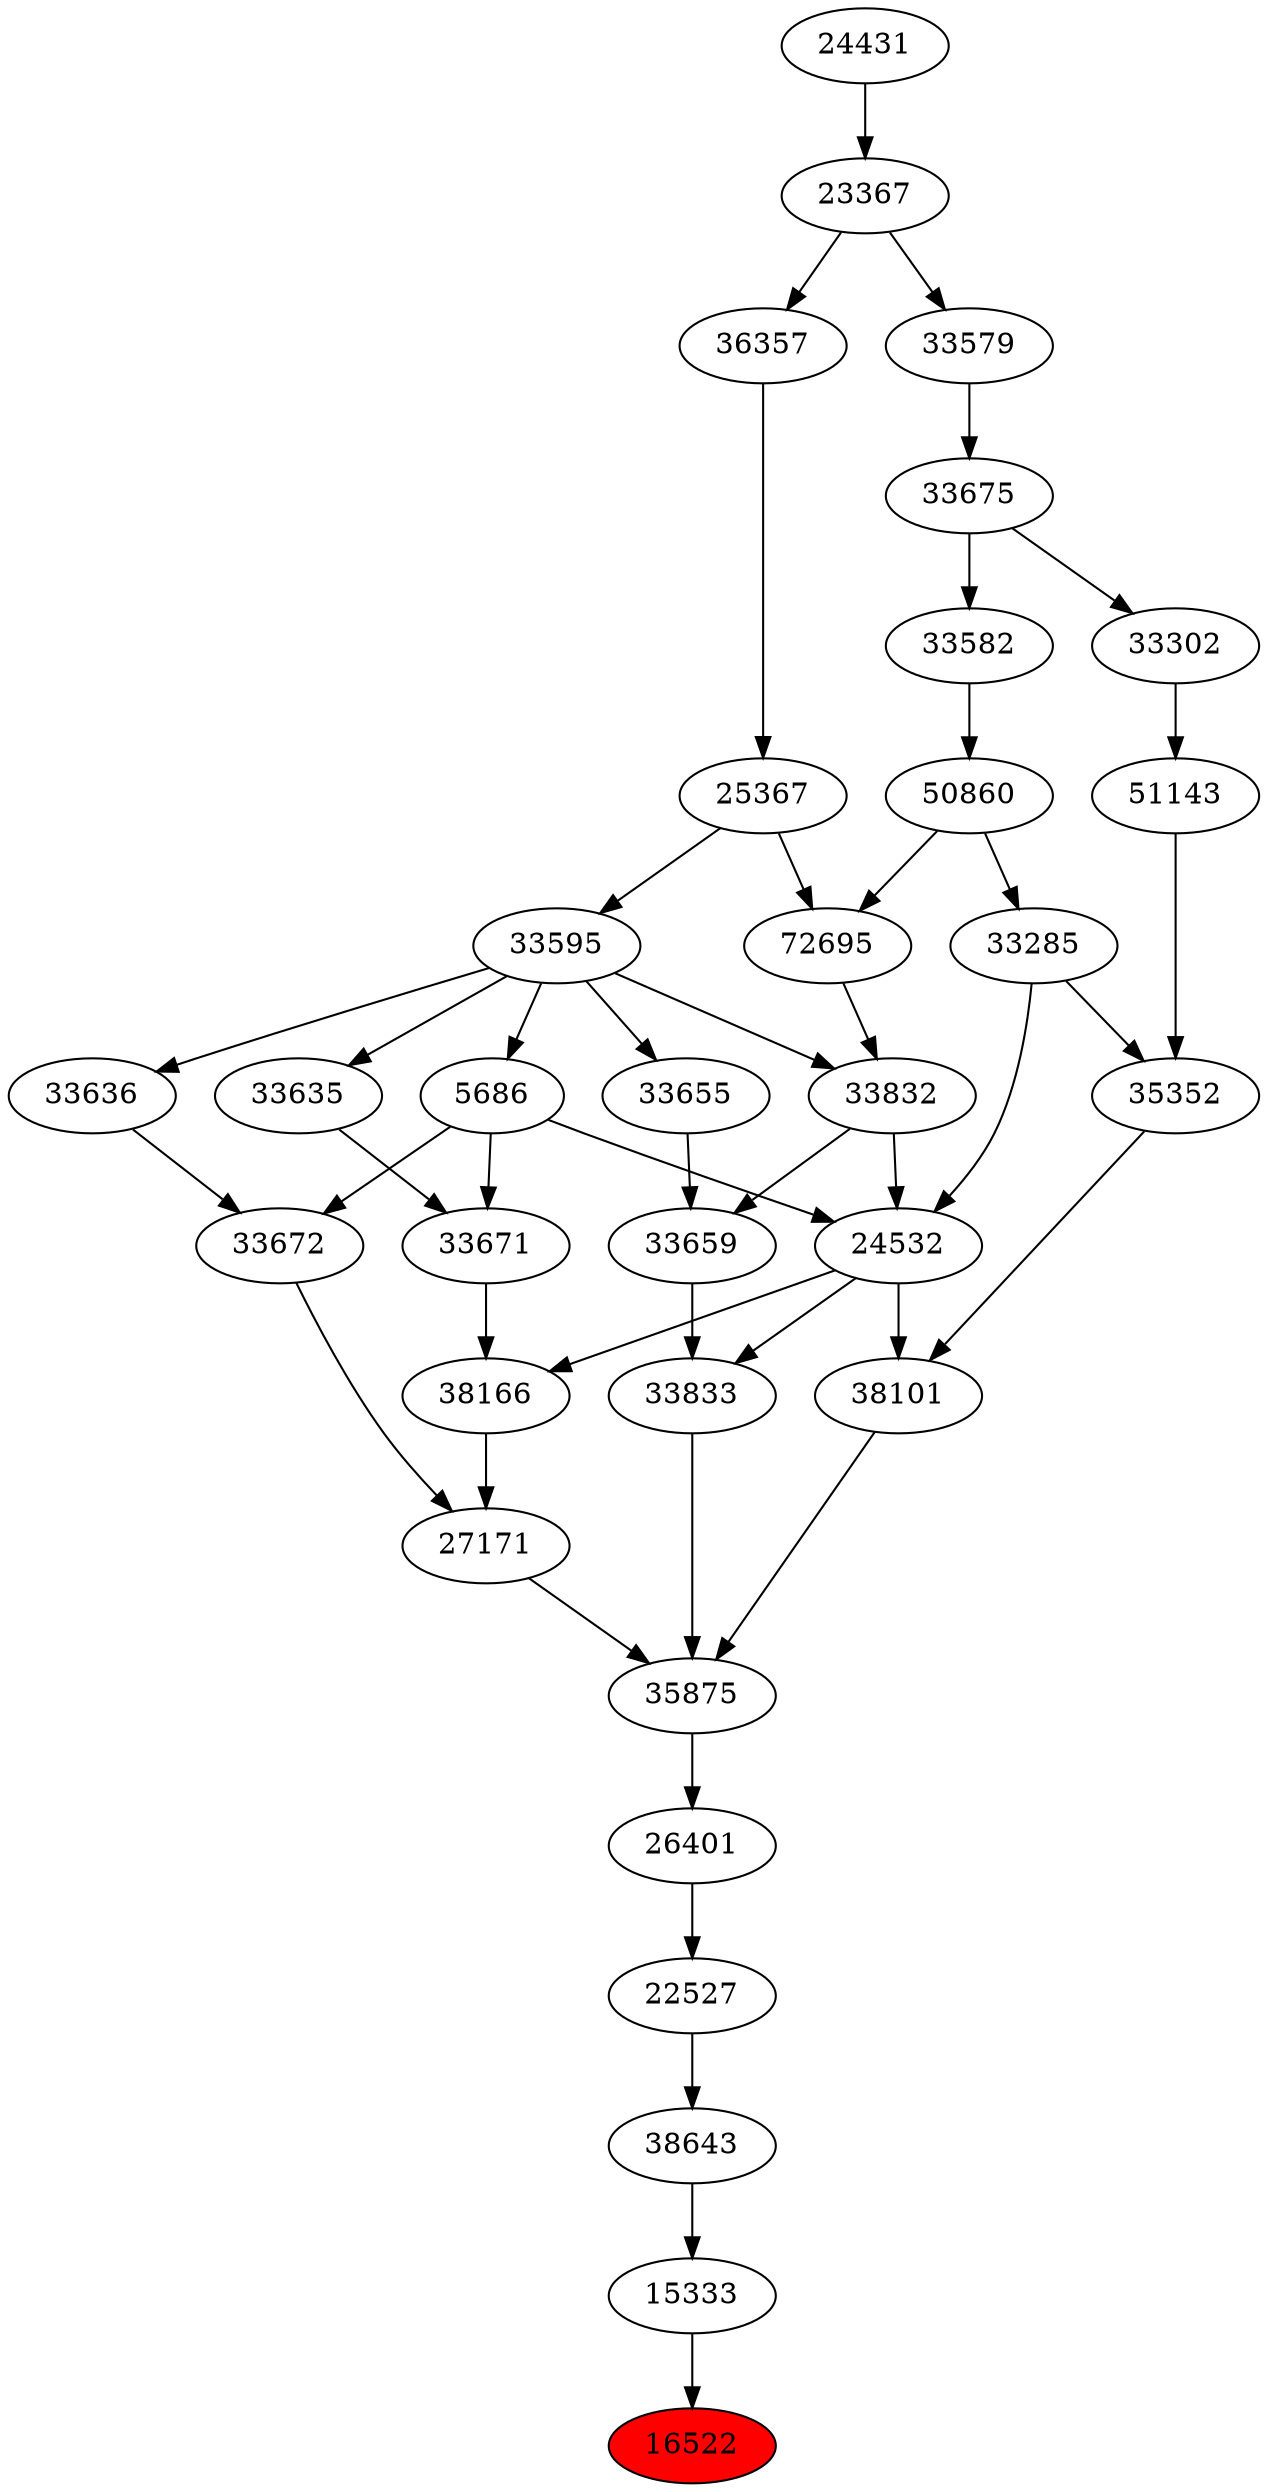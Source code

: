 strict digraph{ 
16522 [label="16522" fillcolor=red style=filled]
15333 -> 16522
15333 [label="15333"]
38643 -> 15333
38643 [label="38643"]
22527 -> 38643
22527 [label="22527"]
26401 -> 22527
26401 [label="26401"]
35875 -> 26401
35875 [label="35875"]
27171 -> 35875
38101 -> 35875
33833 -> 35875
27171 [label="27171"]
33672 -> 27171
38166 -> 27171
38101 [label="38101"]
24532 -> 38101
35352 -> 38101
33833 [label="33833"]
33659 -> 33833
24532 -> 33833
33672 [label="33672"]
33636 -> 33672
5686 -> 33672
38166 [label="38166"]
24532 -> 38166
33671 -> 38166
24532 [label="24532"]
33285 -> 24532
5686 -> 24532
33832 -> 24532
35352 [label="35352"]
33285 -> 35352
51143 -> 35352
33659 [label="33659"]
33655 -> 33659
33832 -> 33659
33636 [label="33636"]
33595 -> 33636
5686 [label="5686"]
33595 -> 5686
33671 [label="33671"]
5686 -> 33671
33635 -> 33671
33285 [label="33285"]
50860 -> 33285
33832 [label="33832"]
72695 -> 33832
33595 -> 33832
51143 [label="51143"]
33302 -> 51143
33655 [label="33655"]
33595 -> 33655
33595 [label="33595"]
25367 -> 33595
33635 [label="33635"]
33595 -> 33635
50860 [label="50860"]
33582 -> 50860
72695 [label="72695"]
50860 -> 72695
25367 -> 72695
33302 [label="33302"]
33675 -> 33302
25367 [label="25367"]
36357 -> 25367
33582 [label="33582"]
33675 -> 33582
33675 [label="33675"]
33579 -> 33675
36357 [label="36357"]
23367 -> 36357
33579 [label="33579"]
23367 -> 33579
23367 [label="23367"]
24431 -> 23367
24431 [label="24431"]
}